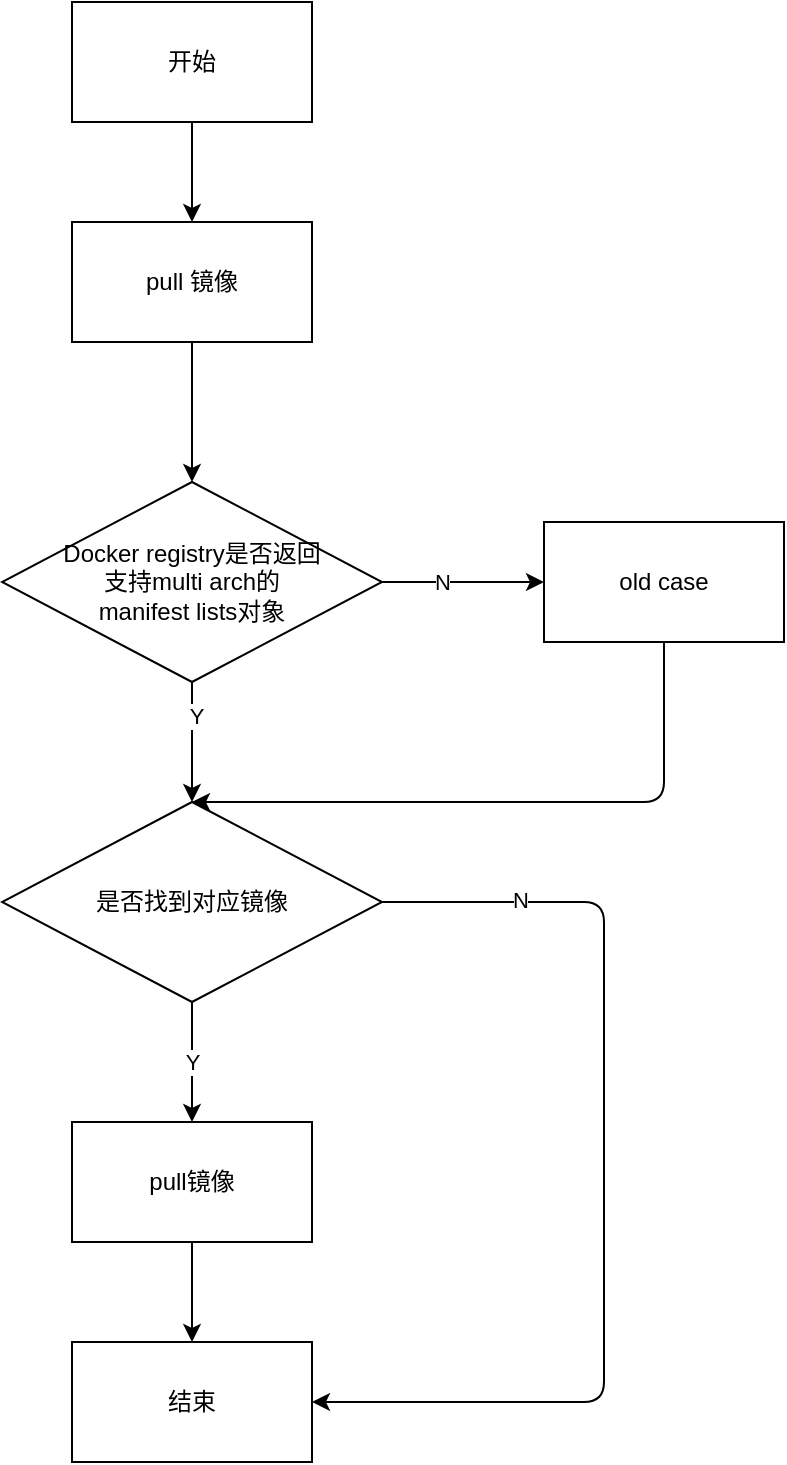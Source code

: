 <mxfile version="20.5.1" type="github">
  <diagram id="ZbH6aTCmGhbk6LD3PjUO" name="第 1 页">
    <mxGraphModel dx="1422" dy="786" grid="1" gridSize="10" guides="1" tooltips="1" connect="1" arrows="1" fold="1" page="1" pageScale="1" pageWidth="827" pageHeight="1169" math="0" shadow="0">
      <root>
        <mxCell id="0" />
        <mxCell id="1" parent="0" />
        <mxCell id="iuMBKOauWGnpF8MhhI_y-1" value="" style="edgeStyle=none;html=1;" edge="1" parent="1" source="iuMBKOauWGnpF8MhhI_y-2" target="iuMBKOauWGnpF8MhhI_y-4">
          <mxGeometry relative="1" as="geometry" />
        </mxCell>
        <mxCell id="iuMBKOauWGnpF8MhhI_y-2" value="开始" style="rounded=0;whiteSpace=wrap;html=1;" vertex="1" parent="1">
          <mxGeometry x="414" y="120" width="120" height="60" as="geometry" />
        </mxCell>
        <mxCell id="iuMBKOauWGnpF8MhhI_y-3" value="" style="edgeStyle=none;html=1;" edge="1" parent="1" source="iuMBKOauWGnpF8MhhI_y-4" target="iuMBKOauWGnpF8MhhI_y-9">
          <mxGeometry relative="1" as="geometry" />
        </mxCell>
        <mxCell id="iuMBKOauWGnpF8MhhI_y-4" value="pull 镜像" style="whiteSpace=wrap;html=1;rounded=0;" vertex="1" parent="1">
          <mxGeometry x="414" y="230" width="120" height="60" as="geometry" />
        </mxCell>
        <mxCell id="iuMBKOauWGnpF8MhhI_y-5" value="" style="edgeStyle=none;html=1;" edge="1" parent="1" source="iuMBKOauWGnpF8MhhI_y-9" target="iuMBKOauWGnpF8MhhI_y-13">
          <mxGeometry relative="1" as="geometry" />
        </mxCell>
        <mxCell id="iuMBKOauWGnpF8MhhI_y-6" value="Y" style="edgeLabel;html=1;align=center;verticalAlign=middle;resizable=0;points=[];" vertex="1" connectable="0" parent="iuMBKOauWGnpF8MhhI_y-5">
          <mxGeometry x="-0.433" y="2" relative="1" as="geometry">
            <mxPoint as="offset" />
          </mxGeometry>
        </mxCell>
        <mxCell id="iuMBKOauWGnpF8MhhI_y-7" value="" style="edgeStyle=none;html=1;" edge="1" parent="1" source="iuMBKOauWGnpF8MhhI_y-9" target="iuMBKOauWGnpF8MhhI_y-15">
          <mxGeometry relative="1" as="geometry" />
        </mxCell>
        <mxCell id="iuMBKOauWGnpF8MhhI_y-8" value="N" style="edgeLabel;html=1;align=center;verticalAlign=middle;resizable=0;points=[];" vertex="1" connectable="0" parent="iuMBKOauWGnpF8MhhI_y-7">
          <mxGeometry x="-0.259" relative="1" as="geometry">
            <mxPoint as="offset" />
          </mxGeometry>
        </mxCell>
        <mxCell id="iuMBKOauWGnpF8MhhI_y-9" value="Docker registry是否返回&lt;br&gt;支持multi arch的&lt;br&gt;manifest lists对象" style="rhombus;whiteSpace=wrap;html=1;rounded=0;" vertex="1" parent="1">
          <mxGeometry x="379" y="360" width="190" height="100" as="geometry" />
        </mxCell>
        <mxCell id="iuMBKOauWGnpF8MhhI_y-10" value="Y" style="edgeStyle=none;html=1;" edge="1" parent="1" source="iuMBKOauWGnpF8MhhI_y-13" target="iuMBKOauWGnpF8MhhI_y-17">
          <mxGeometry relative="1" as="geometry" />
        </mxCell>
        <mxCell id="iuMBKOauWGnpF8MhhI_y-11" style="edgeStyle=none;html=1;exitX=1;exitY=0.5;exitDx=0;exitDy=0;entryX=1;entryY=0.5;entryDx=0;entryDy=0;" edge="1" parent="1" source="iuMBKOauWGnpF8MhhI_y-13" target="iuMBKOauWGnpF8MhhI_y-18">
          <mxGeometry relative="1" as="geometry">
            <Array as="points">
              <mxPoint x="680" y="570" />
              <mxPoint x="680" y="820" />
            </Array>
          </mxGeometry>
        </mxCell>
        <mxCell id="iuMBKOauWGnpF8MhhI_y-12" value="N" style="edgeLabel;html=1;align=center;verticalAlign=middle;resizable=0;points=[];" vertex="1" connectable="0" parent="iuMBKOauWGnpF8MhhI_y-11">
          <mxGeometry x="-0.728" y="1" relative="1" as="geometry">
            <mxPoint as="offset" />
          </mxGeometry>
        </mxCell>
        <mxCell id="iuMBKOauWGnpF8MhhI_y-13" value="是否找到对应镜像" style="rhombus;whiteSpace=wrap;html=1;rounded=0;" vertex="1" parent="1">
          <mxGeometry x="379" y="520" width="190" height="100" as="geometry" />
        </mxCell>
        <mxCell id="iuMBKOauWGnpF8MhhI_y-14" style="edgeStyle=none;html=1;exitX=0.5;exitY=1;exitDx=0;exitDy=0;entryX=0.5;entryY=0;entryDx=0;entryDy=0;" edge="1" parent="1" source="iuMBKOauWGnpF8MhhI_y-15" target="iuMBKOauWGnpF8MhhI_y-13">
          <mxGeometry relative="1" as="geometry">
            <Array as="points">
              <mxPoint x="710" y="520" />
            </Array>
          </mxGeometry>
        </mxCell>
        <mxCell id="iuMBKOauWGnpF8MhhI_y-15" value="old case" style="whiteSpace=wrap;html=1;rounded=0;" vertex="1" parent="1">
          <mxGeometry x="650" y="380" width="120" height="60" as="geometry" />
        </mxCell>
        <mxCell id="iuMBKOauWGnpF8MhhI_y-16" value="" style="edgeStyle=none;html=1;" edge="1" parent="1" source="iuMBKOauWGnpF8MhhI_y-17" target="iuMBKOauWGnpF8MhhI_y-18">
          <mxGeometry relative="1" as="geometry" />
        </mxCell>
        <mxCell id="iuMBKOauWGnpF8MhhI_y-17" value="pull镜像" style="whiteSpace=wrap;html=1;rounded=0;" vertex="1" parent="1">
          <mxGeometry x="414" y="680" width="120" height="60" as="geometry" />
        </mxCell>
        <mxCell id="iuMBKOauWGnpF8MhhI_y-18" value="结束" style="whiteSpace=wrap;html=1;rounded=0;" vertex="1" parent="1">
          <mxGeometry x="414" y="790" width="120" height="60" as="geometry" />
        </mxCell>
      </root>
    </mxGraphModel>
  </diagram>
</mxfile>
